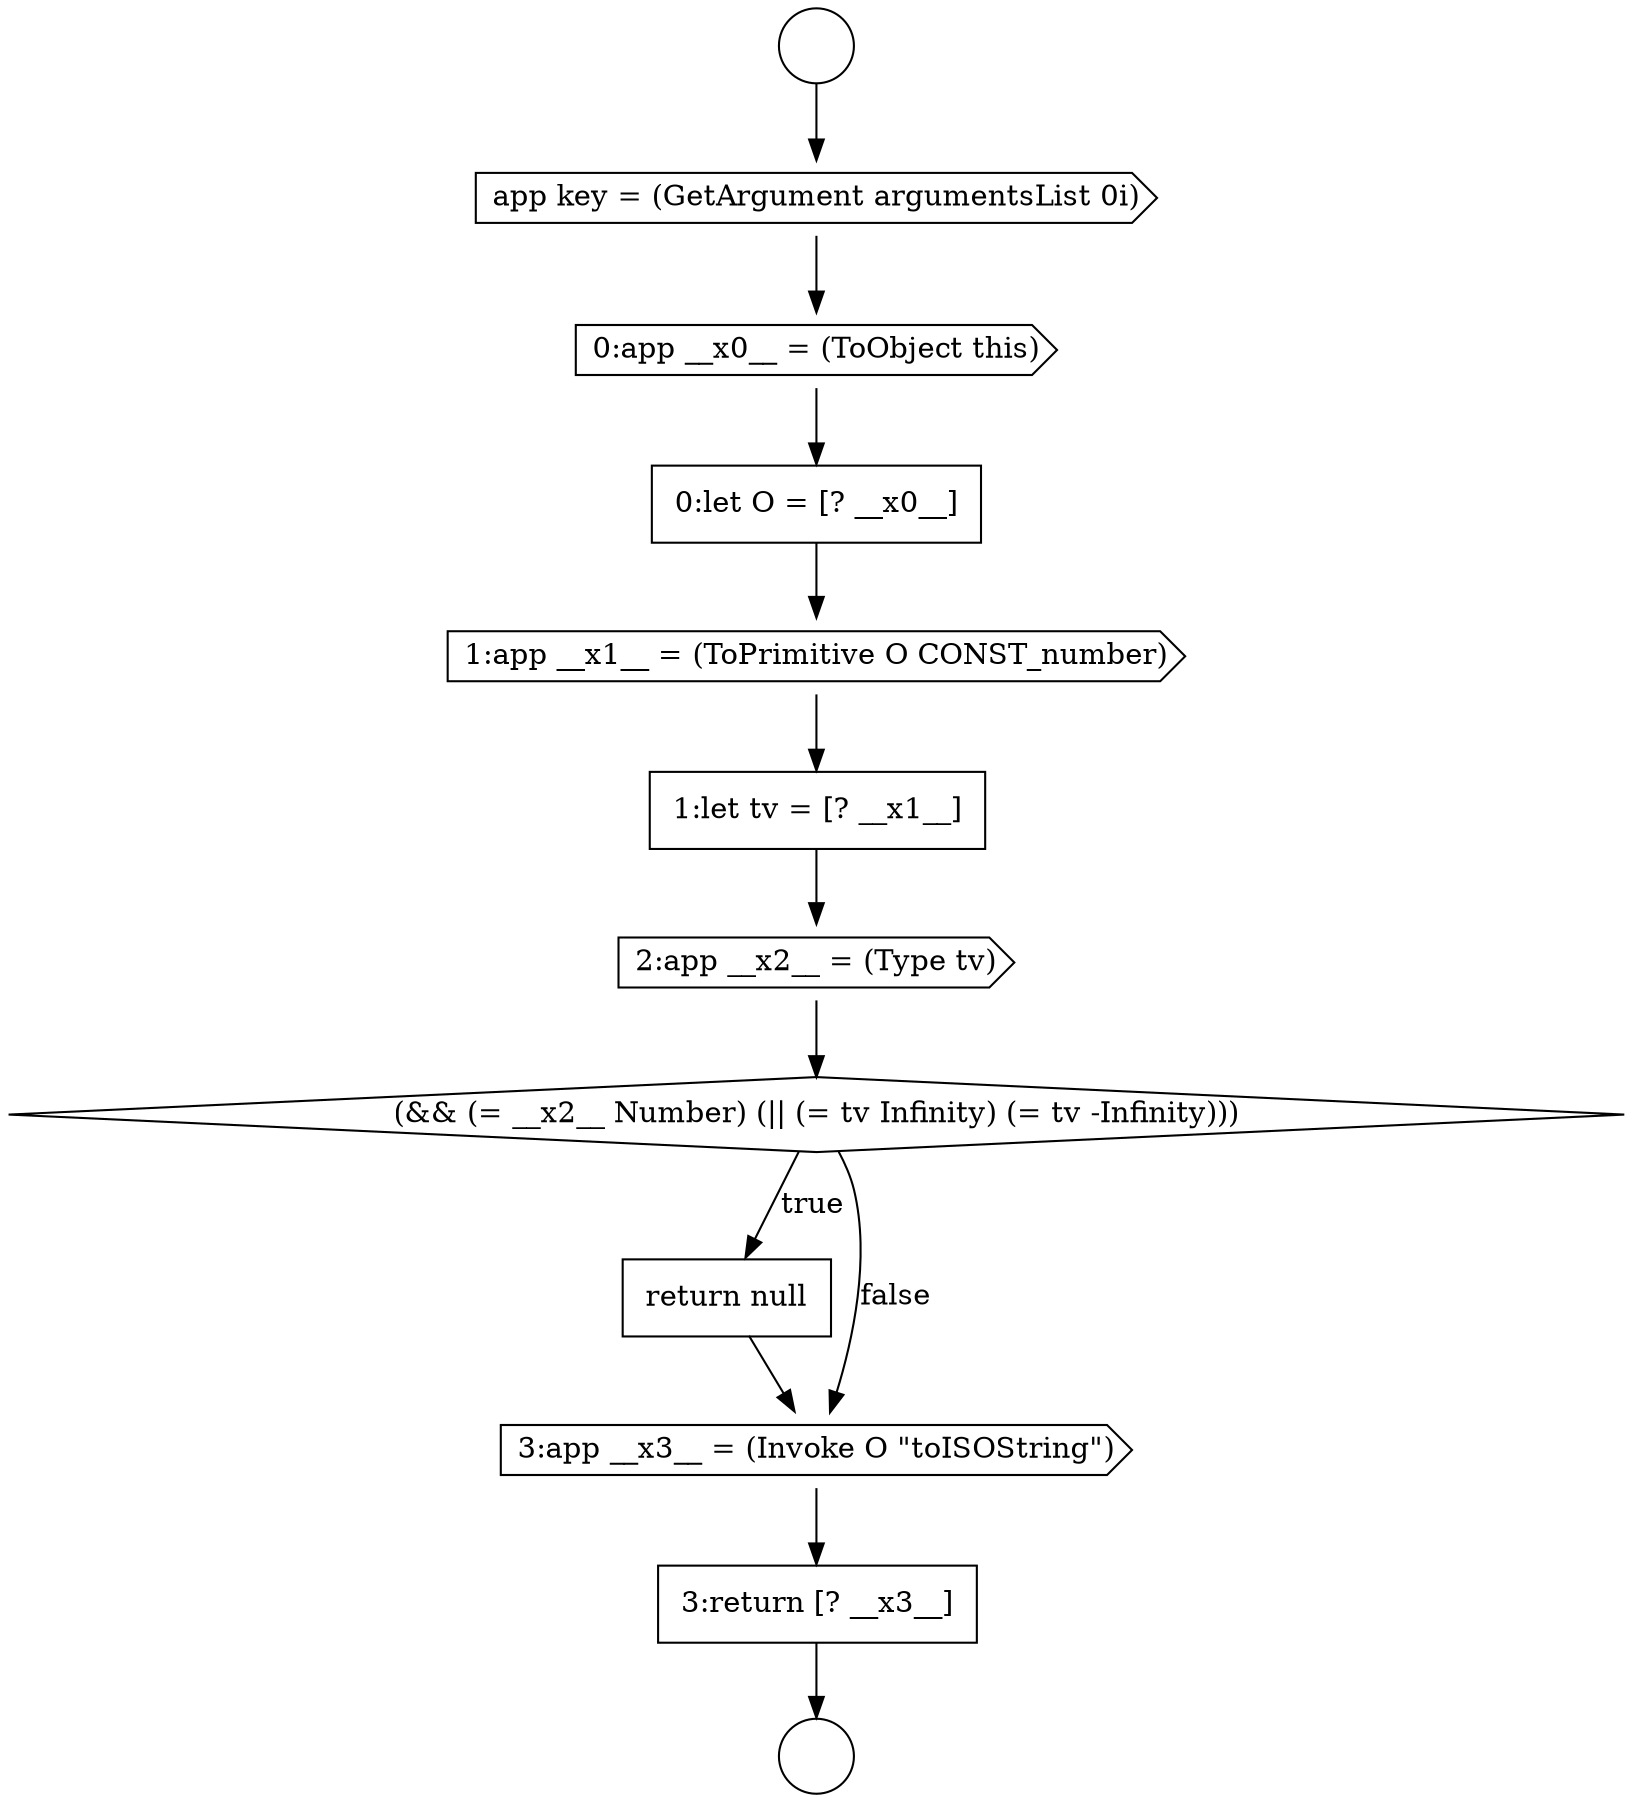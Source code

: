 digraph {
  node13722 [shape=none, margin=0, label=<<font color="black">
    <table border="0" cellborder="1" cellspacing="0" cellpadding="10">
      <tr><td align="left">return null</td></tr>
    </table>
  </font>> color="black" fillcolor="white" style=filled]
  node13715 [shape=cds, label=<<font color="black">app key = (GetArgument argumentsList 0i)</font>> color="black" fillcolor="white" style=filled]
  node13719 [shape=none, margin=0, label=<<font color="black">
    <table border="0" cellborder="1" cellspacing="0" cellpadding="10">
      <tr><td align="left">1:let tv = [? __x1__]</td></tr>
    </table>
  </font>> color="black" fillcolor="white" style=filled]
  node13718 [shape=cds, label=<<font color="black">1:app __x1__ = (ToPrimitive O CONST_number)</font>> color="black" fillcolor="white" style=filled]
  node13714 [shape=circle label=" " color="black" fillcolor="white" style=filled]
  node13717 [shape=none, margin=0, label=<<font color="black">
    <table border="0" cellborder="1" cellspacing="0" cellpadding="10">
      <tr><td align="left">0:let O = [? __x0__]</td></tr>
    </table>
  </font>> color="black" fillcolor="white" style=filled]
  node13713 [shape=circle label=" " color="black" fillcolor="white" style=filled]
  node13724 [shape=none, margin=0, label=<<font color="black">
    <table border="0" cellborder="1" cellspacing="0" cellpadding="10">
      <tr><td align="left">3:return [? __x3__]</td></tr>
    </table>
  </font>> color="black" fillcolor="white" style=filled]
  node13721 [shape=diamond, label=<<font color="black">(&amp;&amp; (= __x2__ Number) (|| (= tv Infinity) (= tv -Infinity)))</font>> color="black" fillcolor="white" style=filled]
  node13716 [shape=cds, label=<<font color="black">0:app __x0__ = (ToObject this)</font>> color="black" fillcolor="white" style=filled]
  node13720 [shape=cds, label=<<font color="black">2:app __x2__ = (Type tv)</font>> color="black" fillcolor="white" style=filled]
  node13723 [shape=cds, label=<<font color="black">3:app __x3__ = (Invoke O &quot;toISOString&quot;)</font>> color="black" fillcolor="white" style=filled]
  node13722 -> node13723 [ color="black"]
  node13721 -> node13722 [label=<<font color="black">true</font>> color="black"]
  node13721 -> node13723 [label=<<font color="black">false</font>> color="black"]
  node13723 -> node13724 [ color="black"]
  node13718 -> node13719 [ color="black"]
  node13719 -> node13720 [ color="black"]
  node13716 -> node13717 [ color="black"]
  node13715 -> node13716 [ color="black"]
  node13717 -> node13718 [ color="black"]
  node13713 -> node13715 [ color="black"]
  node13720 -> node13721 [ color="black"]
  node13724 -> node13714 [ color="black"]
}
